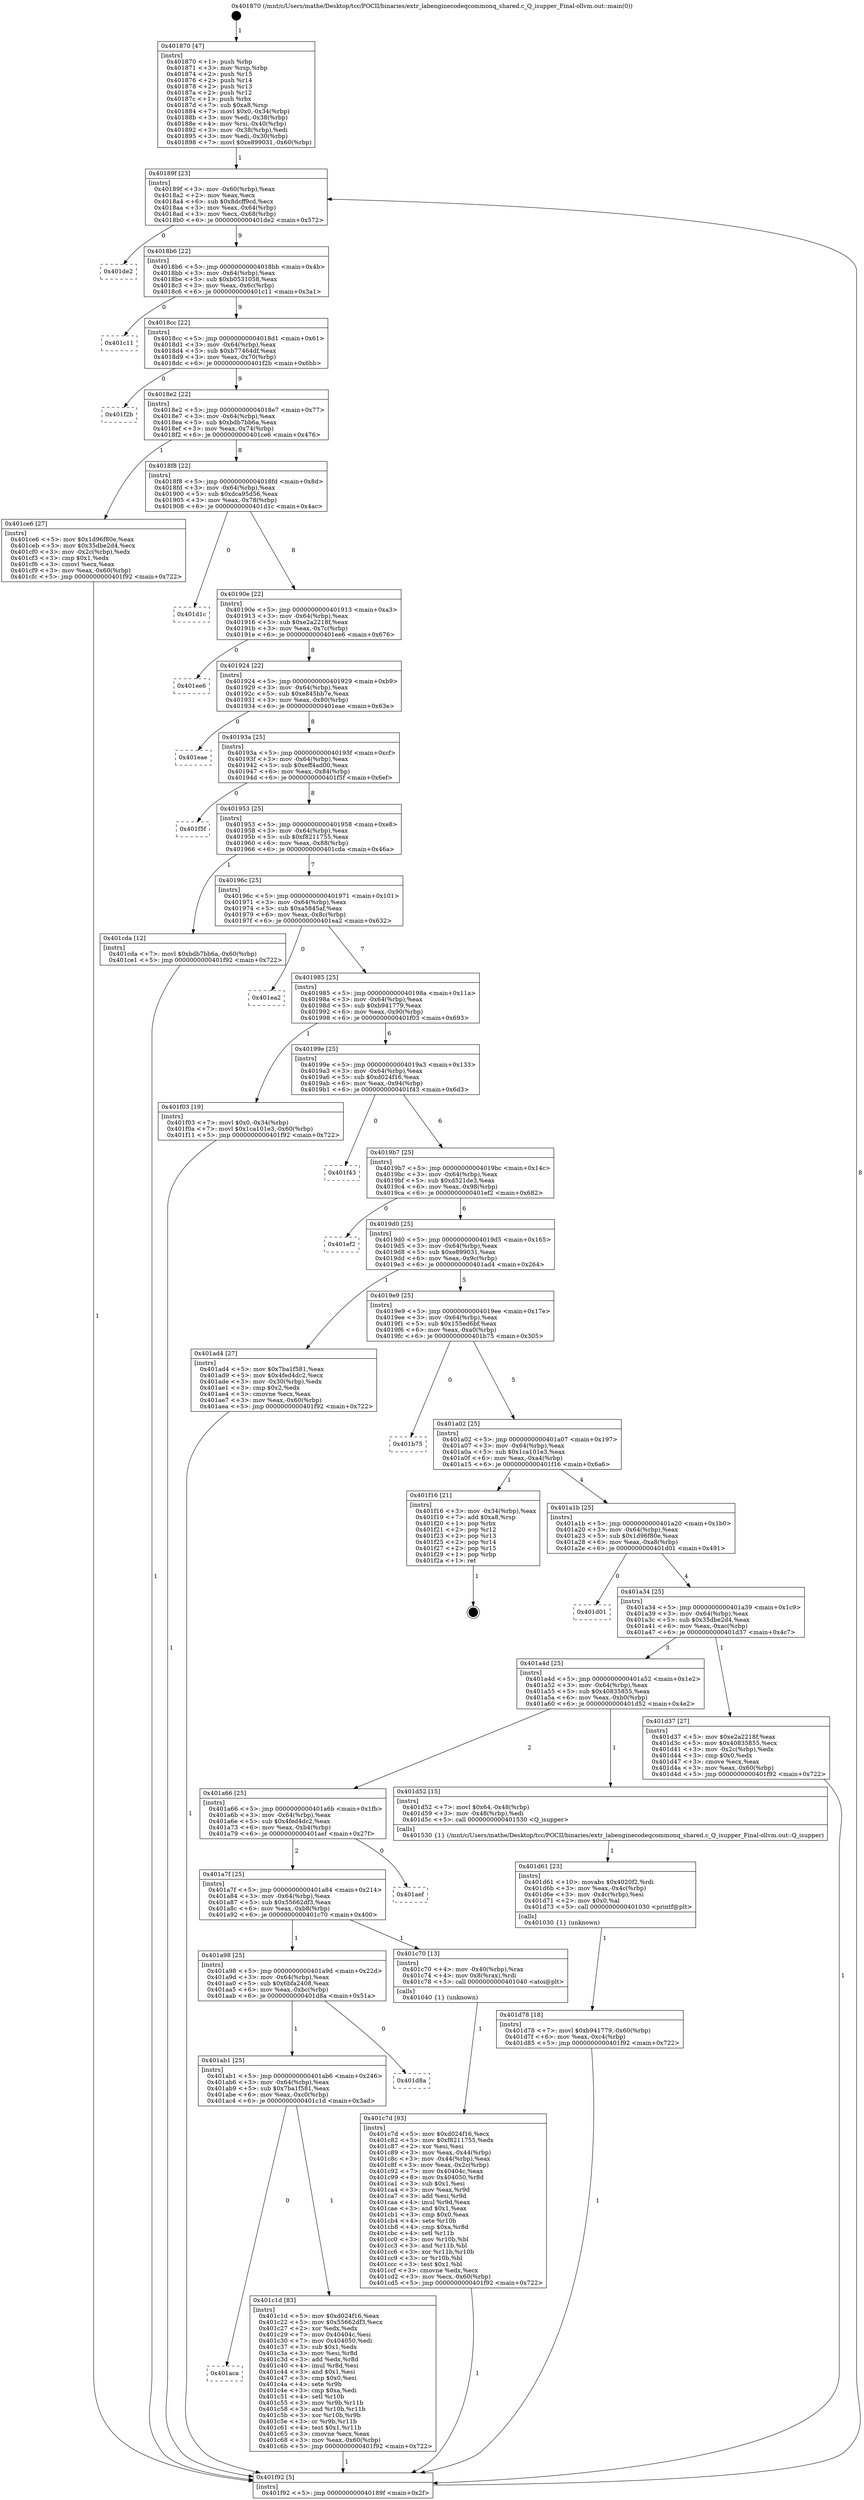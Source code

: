 digraph "0x401870" {
  label = "0x401870 (/mnt/c/Users/mathe/Desktop/tcc/POCII/binaries/extr_labenginecodeqcommonq_shared.c_Q_isupper_Final-ollvm.out::main(0))"
  labelloc = "t"
  node[shape=record]

  Entry [label="",width=0.3,height=0.3,shape=circle,fillcolor=black,style=filled]
  "0x40189f" [label="{
     0x40189f [23]\l
     | [instrs]\l
     &nbsp;&nbsp;0x40189f \<+3\>: mov -0x60(%rbp),%eax\l
     &nbsp;&nbsp;0x4018a2 \<+2\>: mov %eax,%ecx\l
     &nbsp;&nbsp;0x4018a4 \<+6\>: sub $0x8dcff9cd,%ecx\l
     &nbsp;&nbsp;0x4018aa \<+3\>: mov %eax,-0x64(%rbp)\l
     &nbsp;&nbsp;0x4018ad \<+3\>: mov %ecx,-0x68(%rbp)\l
     &nbsp;&nbsp;0x4018b0 \<+6\>: je 0000000000401de2 \<main+0x572\>\l
  }"]
  "0x401de2" [label="{
     0x401de2\l
  }", style=dashed]
  "0x4018b6" [label="{
     0x4018b6 [22]\l
     | [instrs]\l
     &nbsp;&nbsp;0x4018b6 \<+5\>: jmp 00000000004018bb \<main+0x4b\>\l
     &nbsp;&nbsp;0x4018bb \<+3\>: mov -0x64(%rbp),%eax\l
     &nbsp;&nbsp;0x4018be \<+5\>: sub $0xb0531058,%eax\l
     &nbsp;&nbsp;0x4018c3 \<+3\>: mov %eax,-0x6c(%rbp)\l
     &nbsp;&nbsp;0x4018c6 \<+6\>: je 0000000000401c11 \<main+0x3a1\>\l
  }"]
  Exit [label="",width=0.3,height=0.3,shape=circle,fillcolor=black,style=filled,peripheries=2]
  "0x401c11" [label="{
     0x401c11\l
  }", style=dashed]
  "0x4018cc" [label="{
     0x4018cc [22]\l
     | [instrs]\l
     &nbsp;&nbsp;0x4018cc \<+5\>: jmp 00000000004018d1 \<main+0x61\>\l
     &nbsp;&nbsp;0x4018d1 \<+3\>: mov -0x64(%rbp),%eax\l
     &nbsp;&nbsp;0x4018d4 \<+5\>: sub $0xb77464df,%eax\l
     &nbsp;&nbsp;0x4018d9 \<+3\>: mov %eax,-0x70(%rbp)\l
     &nbsp;&nbsp;0x4018dc \<+6\>: je 0000000000401f2b \<main+0x6bb\>\l
  }"]
  "0x401d78" [label="{
     0x401d78 [18]\l
     | [instrs]\l
     &nbsp;&nbsp;0x401d78 \<+7\>: movl $0xb941779,-0x60(%rbp)\l
     &nbsp;&nbsp;0x401d7f \<+6\>: mov %eax,-0xc4(%rbp)\l
     &nbsp;&nbsp;0x401d85 \<+5\>: jmp 0000000000401f92 \<main+0x722\>\l
  }"]
  "0x401f2b" [label="{
     0x401f2b\l
  }", style=dashed]
  "0x4018e2" [label="{
     0x4018e2 [22]\l
     | [instrs]\l
     &nbsp;&nbsp;0x4018e2 \<+5\>: jmp 00000000004018e7 \<main+0x77\>\l
     &nbsp;&nbsp;0x4018e7 \<+3\>: mov -0x64(%rbp),%eax\l
     &nbsp;&nbsp;0x4018ea \<+5\>: sub $0xbdb7bb6a,%eax\l
     &nbsp;&nbsp;0x4018ef \<+3\>: mov %eax,-0x74(%rbp)\l
     &nbsp;&nbsp;0x4018f2 \<+6\>: je 0000000000401ce6 \<main+0x476\>\l
  }"]
  "0x401d61" [label="{
     0x401d61 [23]\l
     | [instrs]\l
     &nbsp;&nbsp;0x401d61 \<+10\>: movabs $0x4020f2,%rdi\l
     &nbsp;&nbsp;0x401d6b \<+3\>: mov %eax,-0x4c(%rbp)\l
     &nbsp;&nbsp;0x401d6e \<+3\>: mov -0x4c(%rbp),%esi\l
     &nbsp;&nbsp;0x401d71 \<+2\>: mov $0x0,%al\l
     &nbsp;&nbsp;0x401d73 \<+5\>: call 0000000000401030 \<printf@plt\>\l
     | [calls]\l
     &nbsp;&nbsp;0x401030 \{1\} (unknown)\l
  }"]
  "0x401ce6" [label="{
     0x401ce6 [27]\l
     | [instrs]\l
     &nbsp;&nbsp;0x401ce6 \<+5\>: mov $0x1d96f80e,%eax\l
     &nbsp;&nbsp;0x401ceb \<+5\>: mov $0x35dbe2d4,%ecx\l
     &nbsp;&nbsp;0x401cf0 \<+3\>: mov -0x2c(%rbp),%edx\l
     &nbsp;&nbsp;0x401cf3 \<+3\>: cmp $0x1,%edx\l
     &nbsp;&nbsp;0x401cf6 \<+3\>: cmovl %ecx,%eax\l
     &nbsp;&nbsp;0x401cf9 \<+3\>: mov %eax,-0x60(%rbp)\l
     &nbsp;&nbsp;0x401cfc \<+5\>: jmp 0000000000401f92 \<main+0x722\>\l
  }"]
  "0x4018f8" [label="{
     0x4018f8 [22]\l
     | [instrs]\l
     &nbsp;&nbsp;0x4018f8 \<+5\>: jmp 00000000004018fd \<main+0x8d\>\l
     &nbsp;&nbsp;0x4018fd \<+3\>: mov -0x64(%rbp),%eax\l
     &nbsp;&nbsp;0x401900 \<+5\>: sub $0xdca95d56,%eax\l
     &nbsp;&nbsp;0x401905 \<+3\>: mov %eax,-0x78(%rbp)\l
     &nbsp;&nbsp;0x401908 \<+6\>: je 0000000000401d1c \<main+0x4ac\>\l
  }"]
  "0x401c7d" [label="{
     0x401c7d [93]\l
     | [instrs]\l
     &nbsp;&nbsp;0x401c7d \<+5\>: mov $0xd024f16,%ecx\l
     &nbsp;&nbsp;0x401c82 \<+5\>: mov $0xf8211755,%edx\l
     &nbsp;&nbsp;0x401c87 \<+2\>: xor %esi,%esi\l
     &nbsp;&nbsp;0x401c89 \<+3\>: mov %eax,-0x44(%rbp)\l
     &nbsp;&nbsp;0x401c8c \<+3\>: mov -0x44(%rbp),%eax\l
     &nbsp;&nbsp;0x401c8f \<+3\>: mov %eax,-0x2c(%rbp)\l
     &nbsp;&nbsp;0x401c92 \<+7\>: mov 0x40404c,%eax\l
     &nbsp;&nbsp;0x401c99 \<+8\>: mov 0x404050,%r8d\l
     &nbsp;&nbsp;0x401ca1 \<+3\>: sub $0x1,%esi\l
     &nbsp;&nbsp;0x401ca4 \<+3\>: mov %eax,%r9d\l
     &nbsp;&nbsp;0x401ca7 \<+3\>: add %esi,%r9d\l
     &nbsp;&nbsp;0x401caa \<+4\>: imul %r9d,%eax\l
     &nbsp;&nbsp;0x401cae \<+3\>: and $0x1,%eax\l
     &nbsp;&nbsp;0x401cb1 \<+3\>: cmp $0x0,%eax\l
     &nbsp;&nbsp;0x401cb4 \<+4\>: sete %r10b\l
     &nbsp;&nbsp;0x401cb8 \<+4\>: cmp $0xa,%r8d\l
     &nbsp;&nbsp;0x401cbc \<+4\>: setl %r11b\l
     &nbsp;&nbsp;0x401cc0 \<+3\>: mov %r10b,%bl\l
     &nbsp;&nbsp;0x401cc3 \<+3\>: and %r11b,%bl\l
     &nbsp;&nbsp;0x401cc6 \<+3\>: xor %r11b,%r10b\l
     &nbsp;&nbsp;0x401cc9 \<+3\>: or %r10b,%bl\l
     &nbsp;&nbsp;0x401ccc \<+3\>: test $0x1,%bl\l
     &nbsp;&nbsp;0x401ccf \<+3\>: cmovne %edx,%ecx\l
     &nbsp;&nbsp;0x401cd2 \<+3\>: mov %ecx,-0x60(%rbp)\l
     &nbsp;&nbsp;0x401cd5 \<+5\>: jmp 0000000000401f92 \<main+0x722\>\l
  }"]
  "0x401d1c" [label="{
     0x401d1c\l
  }", style=dashed]
  "0x40190e" [label="{
     0x40190e [22]\l
     | [instrs]\l
     &nbsp;&nbsp;0x40190e \<+5\>: jmp 0000000000401913 \<main+0xa3\>\l
     &nbsp;&nbsp;0x401913 \<+3\>: mov -0x64(%rbp),%eax\l
     &nbsp;&nbsp;0x401916 \<+5\>: sub $0xe2a2218f,%eax\l
     &nbsp;&nbsp;0x40191b \<+3\>: mov %eax,-0x7c(%rbp)\l
     &nbsp;&nbsp;0x40191e \<+6\>: je 0000000000401ee6 \<main+0x676\>\l
  }"]
  "0x401aca" [label="{
     0x401aca\l
  }", style=dashed]
  "0x401ee6" [label="{
     0x401ee6\l
  }", style=dashed]
  "0x401924" [label="{
     0x401924 [22]\l
     | [instrs]\l
     &nbsp;&nbsp;0x401924 \<+5\>: jmp 0000000000401929 \<main+0xb9\>\l
     &nbsp;&nbsp;0x401929 \<+3\>: mov -0x64(%rbp),%eax\l
     &nbsp;&nbsp;0x40192c \<+5\>: sub $0xe845bb7e,%eax\l
     &nbsp;&nbsp;0x401931 \<+3\>: mov %eax,-0x80(%rbp)\l
     &nbsp;&nbsp;0x401934 \<+6\>: je 0000000000401eae \<main+0x63e\>\l
  }"]
  "0x401c1d" [label="{
     0x401c1d [83]\l
     | [instrs]\l
     &nbsp;&nbsp;0x401c1d \<+5\>: mov $0xd024f16,%eax\l
     &nbsp;&nbsp;0x401c22 \<+5\>: mov $0x55662df3,%ecx\l
     &nbsp;&nbsp;0x401c27 \<+2\>: xor %edx,%edx\l
     &nbsp;&nbsp;0x401c29 \<+7\>: mov 0x40404c,%esi\l
     &nbsp;&nbsp;0x401c30 \<+7\>: mov 0x404050,%edi\l
     &nbsp;&nbsp;0x401c37 \<+3\>: sub $0x1,%edx\l
     &nbsp;&nbsp;0x401c3a \<+3\>: mov %esi,%r8d\l
     &nbsp;&nbsp;0x401c3d \<+3\>: add %edx,%r8d\l
     &nbsp;&nbsp;0x401c40 \<+4\>: imul %r8d,%esi\l
     &nbsp;&nbsp;0x401c44 \<+3\>: and $0x1,%esi\l
     &nbsp;&nbsp;0x401c47 \<+3\>: cmp $0x0,%esi\l
     &nbsp;&nbsp;0x401c4a \<+4\>: sete %r9b\l
     &nbsp;&nbsp;0x401c4e \<+3\>: cmp $0xa,%edi\l
     &nbsp;&nbsp;0x401c51 \<+4\>: setl %r10b\l
     &nbsp;&nbsp;0x401c55 \<+3\>: mov %r9b,%r11b\l
     &nbsp;&nbsp;0x401c58 \<+3\>: and %r10b,%r11b\l
     &nbsp;&nbsp;0x401c5b \<+3\>: xor %r10b,%r9b\l
     &nbsp;&nbsp;0x401c5e \<+3\>: or %r9b,%r11b\l
     &nbsp;&nbsp;0x401c61 \<+4\>: test $0x1,%r11b\l
     &nbsp;&nbsp;0x401c65 \<+3\>: cmovne %ecx,%eax\l
     &nbsp;&nbsp;0x401c68 \<+3\>: mov %eax,-0x60(%rbp)\l
     &nbsp;&nbsp;0x401c6b \<+5\>: jmp 0000000000401f92 \<main+0x722\>\l
  }"]
  "0x401eae" [label="{
     0x401eae\l
  }", style=dashed]
  "0x40193a" [label="{
     0x40193a [25]\l
     | [instrs]\l
     &nbsp;&nbsp;0x40193a \<+5\>: jmp 000000000040193f \<main+0xcf\>\l
     &nbsp;&nbsp;0x40193f \<+3\>: mov -0x64(%rbp),%eax\l
     &nbsp;&nbsp;0x401942 \<+5\>: sub $0xeff4ad00,%eax\l
     &nbsp;&nbsp;0x401947 \<+6\>: mov %eax,-0x84(%rbp)\l
     &nbsp;&nbsp;0x40194d \<+6\>: je 0000000000401f5f \<main+0x6ef\>\l
  }"]
  "0x401ab1" [label="{
     0x401ab1 [25]\l
     | [instrs]\l
     &nbsp;&nbsp;0x401ab1 \<+5\>: jmp 0000000000401ab6 \<main+0x246\>\l
     &nbsp;&nbsp;0x401ab6 \<+3\>: mov -0x64(%rbp),%eax\l
     &nbsp;&nbsp;0x401ab9 \<+5\>: sub $0x7ba1f581,%eax\l
     &nbsp;&nbsp;0x401abe \<+6\>: mov %eax,-0xc0(%rbp)\l
     &nbsp;&nbsp;0x401ac4 \<+6\>: je 0000000000401c1d \<main+0x3ad\>\l
  }"]
  "0x401f5f" [label="{
     0x401f5f\l
  }", style=dashed]
  "0x401953" [label="{
     0x401953 [25]\l
     | [instrs]\l
     &nbsp;&nbsp;0x401953 \<+5\>: jmp 0000000000401958 \<main+0xe8\>\l
     &nbsp;&nbsp;0x401958 \<+3\>: mov -0x64(%rbp),%eax\l
     &nbsp;&nbsp;0x40195b \<+5\>: sub $0xf8211755,%eax\l
     &nbsp;&nbsp;0x401960 \<+6\>: mov %eax,-0x88(%rbp)\l
     &nbsp;&nbsp;0x401966 \<+6\>: je 0000000000401cda \<main+0x46a\>\l
  }"]
  "0x401d8a" [label="{
     0x401d8a\l
  }", style=dashed]
  "0x401cda" [label="{
     0x401cda [12]\l
     | [instrs]\l
     &nbsp;&nbsp;0x401cda \<+7\>: movl $0xbdb7bb6a,-0x60(%rbp)\l
     &nbsp;&nbsp;0x401ce1 \<+5\>: jmp 0000000000401f92 \<main+0x722\>\l
  }"]
  "0x40196c" [label="{
     0x40196c [25]\l
     | [instrs]\l
     &nbsp;&nbsp;0x40196c \<+5\>: jmp 0000000000401971 \<main+0x101\>\l
     &nbsp;&nbsp;0x401971 \<+3\>: mov -0x64(%rbp),%eax\l
     &nbsp;&nbsp;0x401974 \<+5\>: sub $0xa5845af,%eax\l
     &nbsp;&nbsp;0x401979 \<+6\>: mov %eax,-0x8c(%rbp)\l
     &nbsp;&nbsp;0x40197f \<+6\>: je 0000000000401ea2 \<main+0x632\>\l
  }"]
  "0x401a98" [label="{
     0x401a98 [25]\l
     | [instrs]\l
     &nbsp;&nbsp;0x401a98 \<+5\>: jmp 0000000000401a9d \<main+0x22d\>\l
     &nbsp;&nbsp;0x401a9d \<+3\>: mov -0x64(%rbp),%eax\l
     &nbsp;&nbsp;0x401aa0 \<+5\>: sub $0x6bfa2408,%eax\l
     &nbsp;&nbsp;0x401aa5 \<+6\>: mov %eax,-0xbc(%rbp)\l
     &nbsp;&nbsp;0x401aab \<+6\>: je 0000000000401d8a \<main+0x51a\>\l
  }"]
  "0x401ea2" [label="{
     0x401ea2\l
  }", style=dashed]
  "0x401985" [label="{
     0x401985 [25]\l
     | [instrs]\l
     &nbsp;&nbsp;0x401985 \<+5\>: jmp 000000000040198a \<main+0x11a\>\l
     &nbsp;&nbsp;0x40198a \<+3\>: mov -0x64(%rbp),%eax\l
     &nbsp;&nbsp;0x40198d \<+5\>: sub $0xb941779,%eax\l
     &nbsp;&nbsp;0x401992 \<+6\>: mov %eax,-0x90(%rbp)\l
     &nbsp;&nbsp;0x401998 \<+6\>: je 0000000000401f03 \<main+0x693\>\l
  }"]
  "0x401c70" [label="{
     0x401c70 [13]\l
     | [instrs]\l
     &nbsp;&nbsp;0x401c70 \<+4\>: mov -0x40(%rbp),%rax\l
     &nbsp;&nbsp;0x401c74 \<+4\>: mov 0x8(%rax),%rdi\l
     &nbsp;&nbsp;0x401c78 \<+5\>: call 0000000000401040 \<atoi@plt\>\l
     | [calls]\l
     &nbsp;&nbsp;0x401040 \{1\} (unknown)\l
  }"]
  "0x401f03" [label="{
     0x401f03 [19]\l
     | [instrs]\l
     &nbsp;&nbsp;0x401f03 \<+7\>: movl $0x0,-0x34(%rbp)\l
     &nbsp;&nbsp;0x401f0a \<+7\>: movl $0x1ca101e3,-0x60(%rbp)\l
     &nbsp;&nbsp;0x401f11 \<+5\>: jmp 0000000000401f92 \<main+0x722\>\l
  }"]
  "0x40199e" [label="{
     0x40199e [25]\l
     | [instrs]\l
     &nbsp;&nbsp;0x40199e \<+5\>: jmp 00000000004019a3 \<main+0x133\>\l
     &nbsp;&nbsp;0x4019a3 \<+3\>: mov -0x64(%rbp),%eax\l
     &nbsp;&nbsp;0x4019a6 \<+5\>: sub $0xd024f16,%eax\l
     &nbsp;&nbsp;0x4019ab \<+6\>: mov %eax,-0x94(%rbp)\l
     &nbsp;&nbsp;0x4019b1 \<+6\>: je 0000000000401f43 \<main+0x6d3\>\l
  }"]
  "0x401a7f" [label="{
     0x401a7f [25]\l
     | [instrs]\l
     &nbsp;&nbsp;0x401a7f \<+5\>: jmp 0000000000401a84 \<main+0x214\>\l
     &nbsp;&nbsp;0x401a84 \<+3\>: mov -0x64(%rbp),%eax\l
     &nbsp;&nbsp;0x401a87 \<+5\>: sub $0x55662df3,%eax\l
     &nbsp;&nbsp;0x401a8c \<+6\>: mov %eax,-0xb8(%rbp)\l
     &nbsp;&nbsp;0x401a92 \<+6\>: je 0000000000401c70 \<main+0x400\>\l
  }"]
  "0x401f43" [label="{
     0x401f43\l
  }", style=dashed]
  "0x4019b7" [label="{
     0x4019b7 [25]\l
     | [instrs]\l
     &nbsp;&nbsp;0x4019b7 \<+5\>: jmp 00000000004019bc \<main+0x14c\>\l
     &nbsp;&nbsp;0x4019bc \<+3\>: mov -0x64(%rbp),%eax\l
     &nbsp;&nbsp;0x4019bf \<+5\>: sub $0xd521de3,%eax\l
     &nbsp;&nbsp;0x4019c4 \<+6\>: mov %eax,-0x98(%rbp)\l
     &nbsp;&nbsp;0x4019ca \<+6\>: je 0000000000401ef2 \<main+0x682\>\l
  }"]
  "0x401aef" [label="{
     0x401aef\l
  }", style=dashed]
  "0x401ef2" [label="{
     0x401ef2\l
  }", style=dashed]
  "0x4019d0" [label="{
     0x4019d0 [25]\l
     | [instrs]\l
     &nbsp;&nbsp;0x4019d0 \<+5\>: jmp 00000000004019d5 \<main+0x165\>\l
     &nbsp;&nbsp;0x4019d5 \<+3\>: mov -0x64(%rbp),%eax\l
     &nbsp;&nbsp;0x4019d8 \<+5\>: sub $0xe899031,%eax\l
     &nbsp;&nbsp;0x4019dd \<+6\>: mov %eax,-0x9c(%rbp)\l
     &nbsp;&nbsp;0x4019e3 \<+6\>: je 0000000000401ad4 \<main+0x264\>\l
  }"]
  "0x401a66" [label="{
     0x401a66 [25]\l
     | [instrs]\l
     &nbsp;&nbsp;0x401a66 \<+5\>: jmp 0000000000401a6b \<main+0x1fb\>\l
     &nbsp;&nbsp;0x401a6b \<+3\>: mov -0x64(%rbp),%eax\l
     &nbsp;&nbsp;0x401a6e \<+5\>: sub $0x4fed4dc2,%eax\l
     &nbsp;&nbsp;0x401a73 \<+6\>: mov %eax,-0xb4(%rbp)\l
     &nbsp;&nbsp;0x401a79 \<+6\>: je 0000000000401aef \<main+0x27f\>\l
  }"]
  "0x401ad4" [label="{
     0x401ad4 [27]\l
     | [instrs]\l
     &nbsp;&nbsp;0x401ad4 \<+5\>: mov $0x7ba1f581,%eax\l
     &nbsp;&nbsp;0x401ad9 \<+5\>: mov $0x4fed4dc2,%ecx\l
     &nbsp;&nbsp;0x401ade \<+3\>: mov -0x30(%rbp),%edx\l
     &nbsp;&nbsp;0x401ae1 \<+3\>: cmp $0x2,%edx\l
     &nbsp;&nbsp;0x401ae4 \<+3\>: cmovne %ecx,%eax\l
     &nbsp;&nbsp;0x401ae7 \<+3\>: mov %eax,-0x60(%rbp)\l
     &nbsp;&nbsp;0x401aea \<+5\>: jmp 0000000000401f92 \<main+0x722\>\l
  }"]
  "0x4019e9" [label="{
     0x4019e9 [25]\l
     | [instrs]\l
     &nbsp;&nbsp;0x4019e9 \<+5\>: jmp 00000000004019ee \<main+0x17e\>\l
     &nbsp;&nbsp;0x4019ee \<+3\>: mov -0x64(%rbp),%eax\l
     &nbsp;&nbsp;0x4019f1 \<+5\>: sub $0x155ed6bf,%eax\l
     &nbsp;&nbsp;0x4019f6 \<+6\>: mov %eax,-0xa0(%rbp)\l
     &nbsp;&nbsp;0x4019fc \<+6\>: je 0000000000401b75 \<main+0x305\>\l
  }"]
  "0x401f92" [label="{
     0x401f92 [5]\l
     | [instrs]\l
     &nbsp;&nbsp;0x401f92 \<+5\>: jmp 000000000040189f \<main+0x2f\>\l
  }"]
  "0x401870" [label="{
     0x401870 [47]\l
     | [instrs]\l
     &nbsp;&nbsp;0x401870 \<+1\>: push %rbp\l
     &nbsp;&nbsp;0x401871 \<+3\>: mov %rsp,%rbp\l
     &nbsp;&nbsp;0x401874 \<+2\>: push %r15\l
     &nbsp;&nbsp;0x401876 \<+2\>: push %r14\l
     &nbsp;&nbsp;0x401878 \<+2\>: push %r13\l
     &nbsp;&nbsp;0x40187a \<+2\>: push %r12\l
     &nbsp;&nbsp;0x40187c \<+1\>: push %rbx\l
     &nbsp;&nbsp;0x40187d \<+7\>: sub $0xa8,%rsp\l
     &nbsp;&nbsp;0x401884 \<+7\>: movl $0x0,-0x34(%rbp)\l
     &nbsp;&nbsp;0x40188b \<+3\>: mov %edi,-0x38(%rbp)\l
     &nbsp;&nbsp;0x40188e \<+4\>: mov %rsi,-0x40(%rbp)\l
     &nbsp;&nbsp;0x401892 \<+3\>: mov -0x38(%rbp),%edi\l
     &nbsp;&nbsp;0x401895 \<+3\>: mov %edi,-0x30(%rbp)\l
     &nbsp;&nbsp;0x401898 \<+7\>: movl $0xe899031,-0x60(%rbp)\l
  }"]
  "0x401d52" [label="{
     0x401d52 [15]\l
     | [instrs]\l
     &nbsp;&nbsp;0x401d52 \<+7\>: movl $0x64,-0x48(%rbp)\l
     &nbsp;&nbsp;0x401d59 \<+3\>: mov -0x48(%rbp),%edi\l
     &nbsp;&nbsp;0x401d5c \<+5\>: call 0000000000401530 \<Q_isupper\>\l
     | [calls]\l
     &nbsp;&nbsp;0x401530 \{1\} (/mnt/c/Users/mathe/Desktop/tcc/POCII/binaries/extr_labenginecodeqcommonq_shared.c_Q_isupper_Final-ollvm.out::Q_isupper)\l
  }"]
  "0x401b75" [label="{
     0x401b75\l
  }", style=dashed]
  "0x401a02" [label="{
     0x401a02 [25]\l
     | [instrs]\l
     &nbsp;&nbsp;0x401a02 \<+5\>: jmp 0000000000401a07 \<main+0x197\>\l
     &nbsp;&nbsp;0x401a07 \<+3\>: mov -0x64(%rbp),%eax\l
     &nbsp;&nbsp;0x401a0a \<+5\>: sub $0x1ca101e3,%eax\l
     &nbsp;&nbsp;0x401a0f \<+6\>: mov %eax,-0xa4(%rbp)\l
     &nbsp;&nbsp;0x401a15 \<+6\>: je 0000000000401f16 \<main+0x6a6\>\l
  }"]
  "0x401a4d" [label="{
     0x401a4d [25]\l
     | [instrs]\l
     &nbsp;&nbsp;0x401a4d \<+5\>: jmp 0000000000401a52 \<main+0x1e2\>\l
     &nbsp;&nbsp;0x401a52 \<+3\>: mov -0x64(%rbp),%eax\l
     &nbsp;&nbsp;0x401a55 \<+5\>: sub $0x40835855,%eax\l
     &nbsp;&nbsp;0x401a5a \<+6\>: mov %eax,-0xb0(%rbp)\l
     &nbsp;&nbsp;0x401a60 \<+6\>: je 0000000000401d52 \<main+0x4e2\>\l
  }"]
  "0x401f16" [label="{
     0x401f16 [21]\l
     | [instrs]\l
     &nbsp;&nbsp;0x401f16 \<+3\>: mov -0x34(%rbp),%eax\l
     &nbsp;&nbsp;0x401f19 \<+7\>: add $0xa8,%rsp\l
     &nbsp;&nbsp;0x401f20 \<+1\>: pop %rbx\l
     &nbsp;&nbsp;0x401f21 \<+2\>: pop %r12\l
     &nbsp;&nbsp;0x401f23 \<+2\>: pop %r13\l
     &nbsp;&nbsp;0x401f25 \<+2\>: pop %r14\l
     &nbsp;&nbsp;0x401f27 \<+2\>: pop %r15\l
     &nbsp;&nbsp;0x401f29 \<+1\>: pop %rbp\l
     &nbsp;&nbsp;0x401f2a \<+1\>: ret\l
  }"]
  "0x401a1b" [label="{
     0x401a1b [25]\l
     | [instrs]\l
     &nbsp;&nbsp;0x401a1b \<+5\>: jmp 0000000000401a20 \<main+0x1b0\>\l
     &nbsp;&nbsp;0x401a20 \<+3\>: mov -0x64(%rbp),%eax\l
     &nbsp;&nbsp;0x401a23 \<+5\>: sub $0x1d96f80e,%eax\l
     &nbsp;&nbsp;0x401a28 \<+6\>: mov %eax,-0xa8(%rbp)\l
     &nbsp;&nbsp;0x401a2e \<+6\>: je 0000000000401d01 \<main+0x491\>\l
  }"]
  "0x401d37" [label="{
     0x401d37 [27]\l
     | [instrs]\l
     &nbsp;&nbsp;0x401d37 \<+5\>: mov $0xe2a2218f,%eax\l
     &nbsp;&nbsp;0x401d3c \<+5\>: mov $0x40835855,%ecx\l
     &nbsp;&nbsp;0x401d41 \<+3\>: mov -0x2c(%rbp),%edx\l
     &nbsp;&nbsp;0x401d44 \<+3\>: cmp $0x0,%edx\l
     &nbsp;&nbsp;0x401d47 \<+3\>: cmove %ecx,%eax\l
     &nbsp;&nbsp;0x401d4a \<+3\>: mov %eax,-0x60(%rbp)\l
     &nbsp;&nbsp;0x401d4d \<+5\>: jmp 0000000000401f92 \<main+0x722\>\l
  }"]
  "0x401d01" [label="{
     0x401d01\l
  }", style=dashed]
  "0x401a34" [label="{
     0x401a34 [25]\l
     | [instrs]\l
     &nbsp;&nbsp;0x401a34 \<+5\>: jmp 0000000000401a39 \<main+0x1c9\>\l
     &nbsp;&nbsp;0x401a39 \<+3\>: mov -0x64(%rbp),%eax\l
     &nbsp;&nbsp;0x401a3c \<+5\>: sub $0x35dbe2d4,%eax\l
     &nbsp;&nbsp;0x401a41 \<+6\>: mov %eax,-0xac(%rbp)\l
     &nbsp;&nbsp;0x401a47 \<+6\>: je 0000000000401d37 \<main+0x4c7\>\l
  }"]
  Entry -> "0x401870" [label=" 1"]
  "0x40189f" -> "0x401de2" [label=" 0"]
  "0x40189f" -> "0x4018b6" [label=" 9"]
  "0x401f16" -> Exit [label=" 1"]
  "0x4018b6" -> "0x401c11" [label=" 0"]
  "0x4018b6" -> "0x4018cc" [label=" 9"]
  "0x401f03" -> "0x401f92" [label=" 1"]
  "0x4018cc" -> "0x401f2b" [label=" 0"]
  "0x4018cc" -> "0x4018e2" [label=" 9"]
  "0x401d78" -> "0x401f92" [label=" 1"]
  "0x4018e2" -> "0x401ce6" [label=" 1"]
  "0x4018e2" -> "0x4018f8" [label=" 8"]
  "0x401d61" -> "0x401d78" [label=" 1"]
  "0x4018f8" -> "0x401d1c" [label=" 0"]
  "0x4018f8" -> "0x40190e" [label=" 8"]
  "0x401d52" -> "0x401d61" [label=" 1"]
  "0x40190e" -> "0x401ee6" [label=" 0"]
  "0x40190e" -> "0x401924" [label=" 8"]
  "0x401d37" -> "0x401f92" [label=" 1"]
  "0x401924" -> "0x401eae" [label=" 0"]
  "0x401924" -> "0x40193a" [label=" 8"]
  "0x401ce6" -> "0x401f92" [label=" 1"]
  "0x40193a" -> "0x401f5f" [label=" 0"]
  "0x40193a" -> "0x401953" [label=" 8"]
  "0x401c7d" -> "0x401f92" [label=" 1"]
  "0x401953" -> "0x401cda" [label=" 1"]
  "0x401953" -> "0x40196c" [label=" 7"]
  "0x401c70" -> "0x401c7d" [label=" 1"]
  "0x40196c" -> "0x401ea2" [label=" 0"]
  "0x40196c" -> "0x401985" [label=" 7"]
  "0x401ab1" -> "0x401aca" [label=" 0"]
  "0x401985" -> "0x401f03" [label=" 1"]
  "0x401985" -> "0x40199e" [label=" 6"]
  "0x401ab1" -> "0x401c1d" [label=" 1"]
  "0x40199e" -> "0x401f43" [label=" 0"]
  "0x40199e" -> "0x4019b7" [label=" 6"]
  "0x401a98" -> "0x401ab1" [label=" 1"]
  "0x4019b7" -> "0x401ef2" [label=" 0"]
  "0x4019b7" -> "0x4019d0" [label=" 6"]
  "0x401a98" -> "0x401d8a" [label=" 0"]
  "0x4019d0" -> "0x401ad4" [label=" 1"]
  "0x4019d0" -> "0x4019e9" [label=" 5"]
  "0x401ad4" -> "0x401f92" [label=" 1"]
  "0x401870" -> "0x40189f" [label=" 1"]
  "0x401f92" -> "0x40189f" [label=" 8"]
  "0x401a7f" -> "0x401a98" [label=" 1"]
  "0x4019e9" -> "0x401b75" [label=" 0"]
  "0x4019e9" -> "0x401a02" [label=" 5"]
  "0x401a7f" -> "0x401c70" [label=" 1"]
  "0x401a02" -> "0x401f16" [label=" 1"]
  "0x401a02" -> "0x401a1b" [label=" 4"]
  "0x401a66" -> "0x401a7f" [label=" 2"]
  "0x401a1b" -> "0x401d01" [label=" 0"]
  "0x401a1b" -> "0x401a34" [label=" 4"]
  "0x401a66" -> "0x401aef" [label=" 0"]
  "0x401a34" -> "0x401d37" [label=" 1"]
  "0x401a34" -> "0x401a4d" [label=" 3"]
  "0x401cda" -> "0x401f92" [label=" 1"]
  "0x401a4d" -> "0x401d52" [label=" 1"]
  "0x401a4d" -> "0x401a66" [label=" 2"]
  "0x401c1d" -> "0x401f92" [label=" 1"]
}
